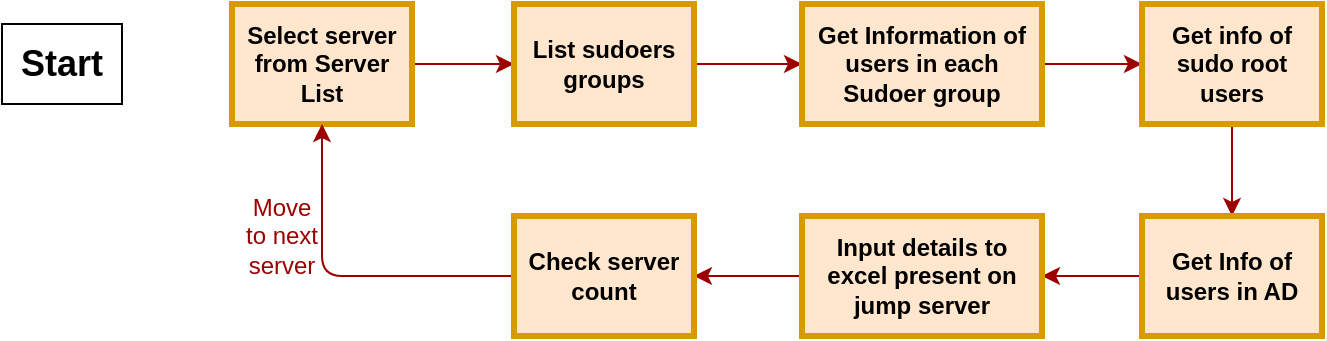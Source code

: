 <mxfile version="13.6.0" type="github">
  <diagram name="Page-1" id="c7558073-3199-34d8-9f00-42111426c3f3">
    <mxGraphModel dx="1022" dy="437" grid="1" gridSize="10" guides="1" tooltips="1" connect="1" arrows="1" fold="1" page="1" pageScale="1" pageWidth="826" pageHeight="1169" background="#ffffff" math="0" shadow="0">
      <root>
        <mxCell id="0" />
        <mxCell id="1" parent="0" />
        <mxCell id="XLyHiK7luFs71y9byM20-103" style="edgeStyle=orthogonalEdgeStyle;rounded=1;orthogonalLoop=1;jettySize=auto;html=1;exitX=1;exitY=0.5;exitDx=0;exitDy=0;entryX=0;entryY=0.5;entryDx=0;entryDy=0;strokeColor=#9C0000;fontFamily=Helvetica;fontSize=12;fontColor=#9C0000;" edge="1" parent="1" source="3" target="12">
          <mxGeometry relative="1" as="geometry" />
        </mxCell>
        <mxCell id="3" value="Select server from Server List" style="whiteSpace=wrap;align=center;verticalAlign=middle;fontStyle=1;strokeWidth=3;fillColor=#ffe6cc;fontSize=12;strokeColor=#d79b00;fontFamily=Helvetica;" parent="1" vertex="1">
          <mxGeometry x="135" y="70" width="90" height="60" as="geometry" />
        </mxCell>
        <mxCell id="XLyHiK7luFs71y9byM20-102" style="edgeStyle=orthogonalEdgeStyle;rounded=1;orthogonalLoop=1;jettySize=auto;html=1;exitX=1;exitY=0.5;exitDx=0;exitDy=0;entryX=0;entryY=0.5;entryDx=0;entryDy=0;fontFamily=Helvetica;fontSize=12;fontColor=#9C0000;fontStyle=0;labelBorderColor=none;strokeColor=#9C0000;" edge="1" parent="1" source="12" target="XLyHiK7luFs71y9byM20-98">
          <mxGeometry relative="1" as="geometry" />
        </mxCell>
        <mxCell id="12" value="List sudoers groups" style="whiteSpace=wrap;align=center;verticalAlign=middle;fontStyle=1;strokeWidth=3;fillColor=#ffe6cc;strokeColor=#d79b00;fontFamily=Helvetica;fontSize=12;" parent="1" vertex="1">
          <mxGeometry x="276" y="70.0" width="90" height="60" as="geometry" />
        </mxCell>
        <mxCell id="XLyHiK7luFs71y9byM20-96" value="&lt;h2&gt;Start&lt;/h2&gt;" style="rounded=0;whiteSpace=wrap;html=1;" vertex="1" parent="1">
          <mxGeometry x="20" y="80" width="60" height="40" as="geometry" />
        </mxCell>
        <mxCell id="XLyHiK7luFs71y9byM20-105" style="edgeStyle=orthogonalEdgeStyle;rounded=1;orthogonalLoop=1;jettySize=auto;html=1;exitX=1;exitY=0.5;exitDx=0;exitDy=0;entryX=0;entryY=0.5;entryDx=0;entryDy=0;strokeColor=#9C0000;fontFamily=Helvetica;fontSize=12;fontColor=#9C0000;" edge="1" parent="1" source="XLyHiK7luFs71y9byM20-98" target="XLyHiK7luFs71y9byM20-104">
          <mxGeometry relative="1" as="geometry" />
        </mxCell>
        <mxCell id="XLyHiK7luFs71y9byM20-98" value="&lt;span style=&quot;font-size: 12px&quot;&gt;Get Information of users in each Sudoer group&lt;/span&gt;" style="rounded=0;whiteSpace=wrap;html=1;fontSize=12;fillColor=#ffe6cc;strokeWidth=3;strokeColor=#d79b00;fontFamily=Helvetica;fontStyle=1" vertex="1" parent="1">
          <mxGeometry x="420" y="70" width="120" height="60" as="geometry" />
        </mxCell>
        <mxCell id="XLyHiK7luFs71y9byM20-107" style="edgeStyle=orthogonalEdgeStyle;rounded=1;orthogonalLoop=1;jettySize=auto;html=1;exitX=0.5;exitY=1;exitDx=0;exitDy=0;entryX=0.5;entryY=0;entryDx=0;entryDy=0;strokeColor=#9C0000;fontFamily=Helvetica;fontSize=12;fontColor=#9C0000;" edge="1" parent="1" source="XLyHiK7luFs71y9byM20-104" target="XLyHiK7luFs71y9byM20-106">
          <mxGeometry relative="1" as="geometry" />
        </mxCell>
        <mxCell id="XLyHiK7luFs71y9byM20-104" value="Get info of sudo root users" style="whiteSpace=wrap;align=center;verticalAlign=middle;fontStyle=1;strokeWidth=3;fillColor=#ffe6cc;fontSize=12;strokeColor=#d79b00;fontFamily=Helvetica;" vertex="1" parent="1">
          <mxGeometry x="590" y="70" width="90" height="60" as="geometry" />
        </mxCell>
        <mxCell id="XLyHiK7luFs71y9byM20-109" style="edgeStyle=orthogonalEdgeStyle;rounded=1;orthogonalLoop=1;jettySize=auto;html=1;exitX=0;exitY=0.5;exitDx=0;exitDy=0;entryX=1;entryY=0.5;entryDx=0;entryDy=0;strokeColor=#9C0000;fontFamily=Helvetica;fontSize=12;fontColor=#9C0000;" edge="1" parent="1" source="XLyHiK7luFs71y9byM20-106" target="XLyHiK7luFs71y9byM20-108">
          <mxGeometry relative="1" as="geometry" />
        </mxCell>
        <mxCell id="XLyHiK7luFs71y9byM20-106" value="Get Info of users in AD" style="whiteSpace=wrap;align=center;verticalAlign=middle;fontStyle=1;strokeWidth=3;fillColor=#ffe6cc;fontSize=12;strokeColor=#d79b00;fontFamily=Helvetica;" vertex="1" parent="1">
          <mxGeometry x="590" y="176" width="90" height="60" as="geometry" />
        </mxCell>
        <mxCell id="XLyHiK7luFs71y9byM20-111" style="edgeStyle=orthogonalEdgeStyle;rounded=1;orthogonalLoop=1;jettySize=auto;html=1;exitX=0;exitY=0.5;exitDx=0;exitDy=0;entryX=1;entryY=0.5;entryDx=0;entryDy=0;strokeColor=#9C0000;fontFamily=Helvetica;fontSize=12;fontColor=#9C0000;" edge="1" parent="1" source="XLyHiK7luFs71y9byM20-108" target="XLyHiK7luFs71y9byM20-110">
          <mxGeometry relative="1" as="geometry" />
        </mxCell>
        <mxCell id="XLyHiK7luFs71y9byM20-108" value="Input details to excel present on jump server" style="whiteSpace=wrap;align=center;verticalAlign=middle;fontStyle=1;strokeWidth=3;fillColor=#ffe6cc;fontSize=12;strokeColor=#d79b00;fontFamily=Helvetica;" vertex="1" parent="1">
          <mxGeometry x="420" y="176" width="120" height="60" as="geometry" />
        </mxCell>
        <mxCell id="XLyHiK7luFs71y9byM20-112" style="edgeStyle=orthogonalEdgeStyle;rounded=1;orthogonalLoop=1;jettySize=auto;html=1;exitX=0;exitY=0.5;exitDx=0;exitDy=0;entryX=0.5;entryY=1;entryDx=0;entryDy=0;strokeColor=#9C0000;fontFamily=Helvetica;fontSize=12;fontColor=#9C0000;" edge="1" parent="1" source="XLyHiK7luFs71y9byM20-110" target="3">
          <mxGeometry relative="1" as="geometry" />
        </mxCell>
        <mxCell id="XLyHiK7luFs71y9byM20-110" value="Check server count" style="whiteSpace=wrap;align=center;verticalAlign=middle;fontStyle=1;strokeWidth=3;fillColor=#ffe6cc;fontSize=12;strokeColor=#d79b00;fontFamily=Helvetica;" vertex="1" parent="1">
          <mxGeometry x="276" y="176" width="90" height="60" as="geometry" />
        </mxCell>
        <mxCell id="XLyHiK7luFs71y9byM20-113" value="Move to next server" style="text;html=1;strokeColor=none;fillColor=none;align=center;verticalAlign=middle;whiteSpace=wrap;rounded=0;fontFamily=Helvetica;fontSize=12;fontColor=#9C0000;" vertex="1" parent="1">
          <mxGeometry x="140" y="176" width="40" height="20" as="geometry" />
        </mxCell>
      </root>
    </mxGraphModel>
  </diagram>
</mxfile>
